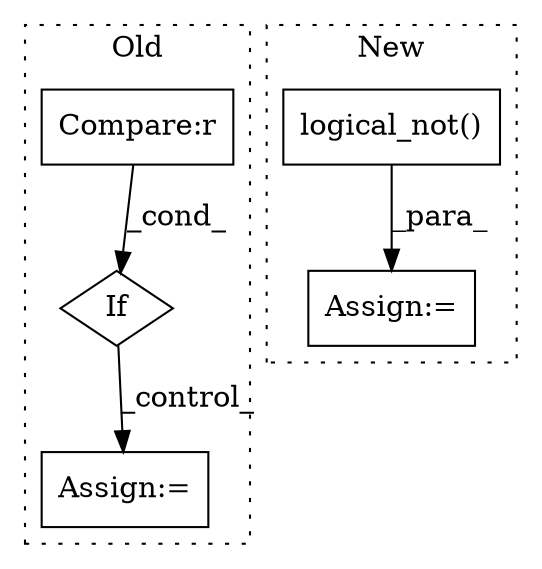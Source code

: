 digraph G {
subgraph cluster0 {
1 [label="If" a="96" s="3633" l="3" shape="diamond"];
4 [label="Assign:=" a="68" s="3677" l="3" shape="box"];
5 [label="Compare:r" a="40" s="3636" l="12" shape="box"];
label = "Old";
style="dotted";
}
subgraph cluster1 {
2 [label="logical_not()" a="75" s="6054,6083" l="18,1" shape="box"];
3 [label="Assign:=" a="68" s="6120" l="4" shape="box"];
label = "New";
style="dotted";
}
1 -> 4 [label="_control_"];
2 -> 3 [label="_para_"];
5 -> 1 [label="_cond_"];
}